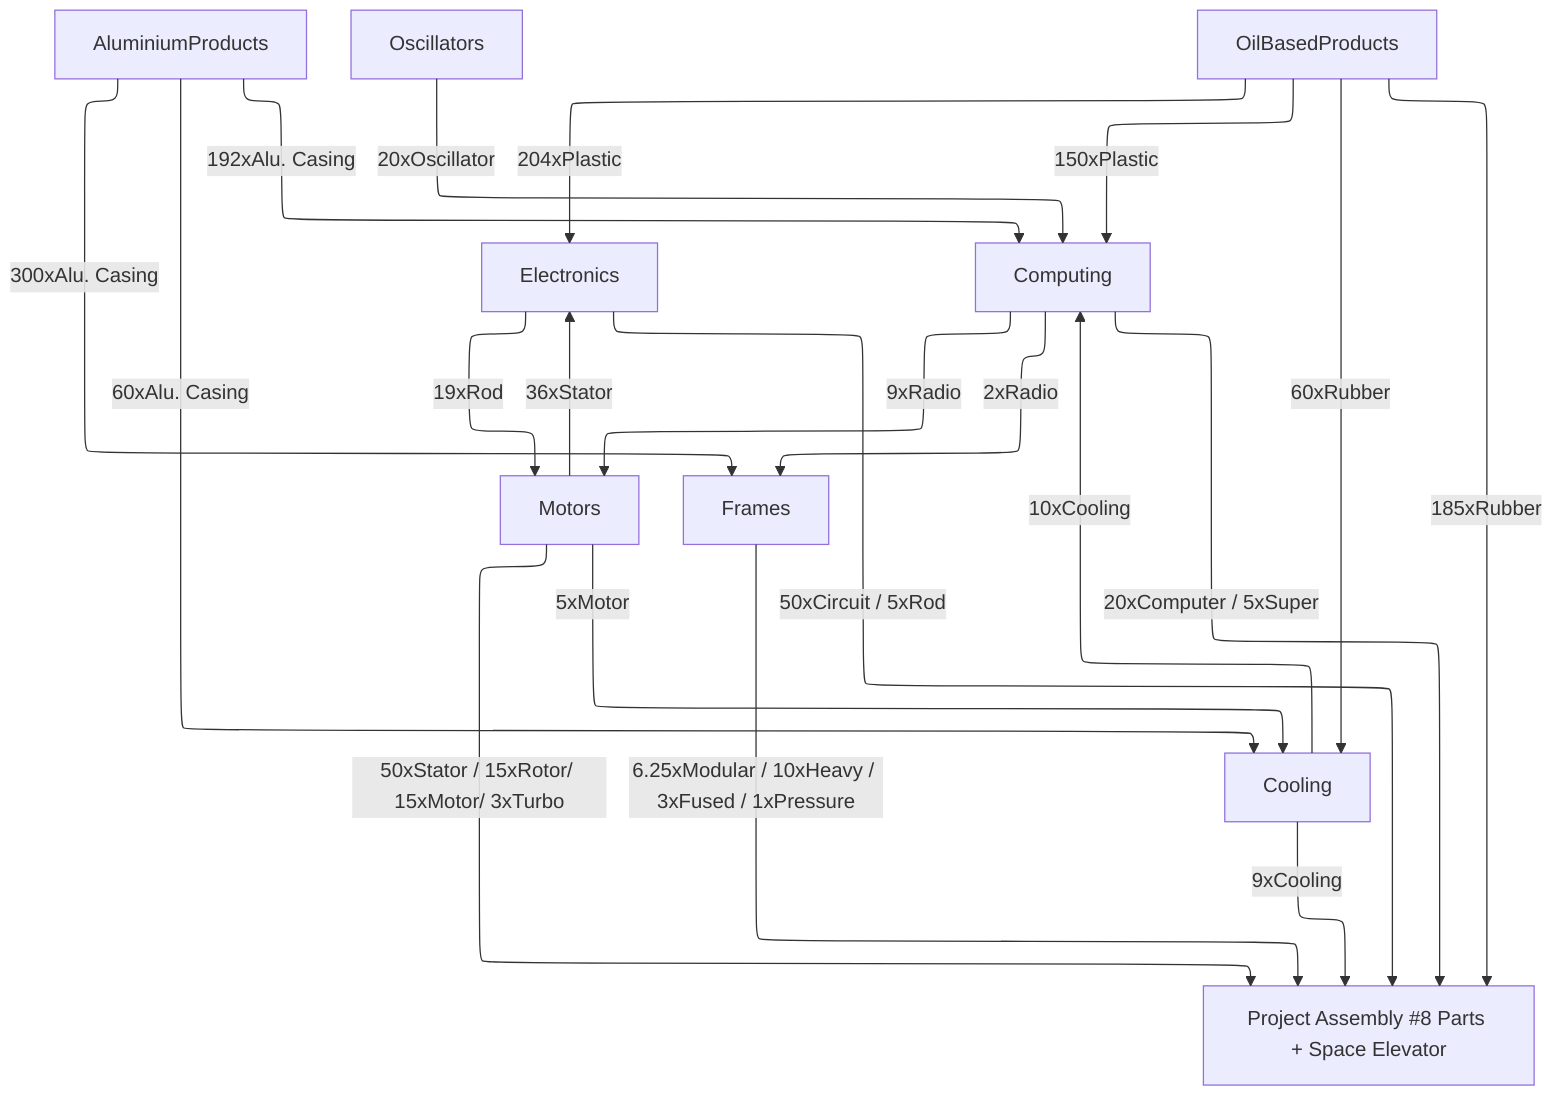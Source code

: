 ---
config:
  layout: elk
---

flowchart TD

    AluminiumProducts

    Oscillators

    Electronics -- 19xRod --> Motors
    Computing -- 9xRadio --> Motors
    Motors

    AluminiumProducts -- 300xAlu. Casing --> Frames
    Computing -- 2xRadio --> Frames
    Frames

    OilBasedProducts -- 204xPlastic --> Electronics
    Motors -- 36xStator --> Electronics
    Electronics

    OilBasedProducts -- 60xRubber --> Cooling
    AluminiumProducts -- 60xAlu. Casing --> Cooling
    Motors -- 5xMotor --> Cooling
    Cooling

    OilBasedProducts -- 150xPlastic --> Computing
    Oscillators -- 20xOscillator --> Computing
    AluminiumProducts -- 192xAlu. Casing --> Computing
    Cooling -- 10xCooling--> Computing
    Computing

    OilBasedProducts -- 185xRubber --> ProjectAssembly
    Motors -- 50xStator / 15xRotor/ 15xMotor/ 3xTurbo --> ProjectAssembly
    Frames -- 6.25xModular / 10xHeavy / 3xFused / 1xPressure --> ProjectAssembly
    Electronics -- 50xCircuit / 5xRod --> ProjectAssembly
    Cooling -- 9xCooling--> ProjectAssembly
    Computing -- 20xComputer / 5xSuper --> ProjectAssembly
    ProjectAssembly["Project Assembly #8 Parts + Space Elevator"]
